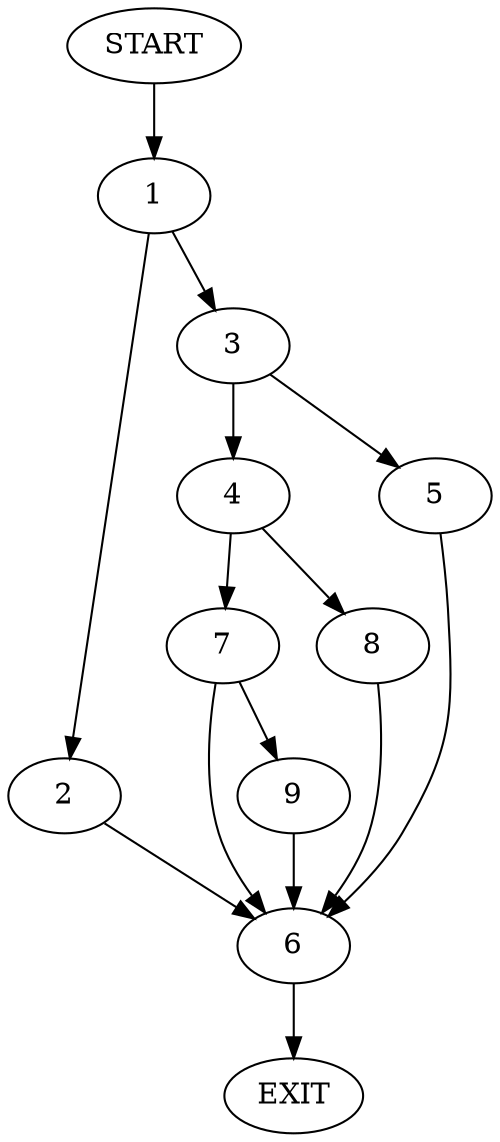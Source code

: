 digraph {
0 [label="START"]
10 [label="EXIT"]
0 -> 1
1 -> 2
1 -> 3
3 -> 4
3 -> 5
2 -> 6
6 -> 10
5 -> 6
4 -> 7
4 -> 8
7 -> 6
7 -> 9
8 -> 6
9 -> 6
}

